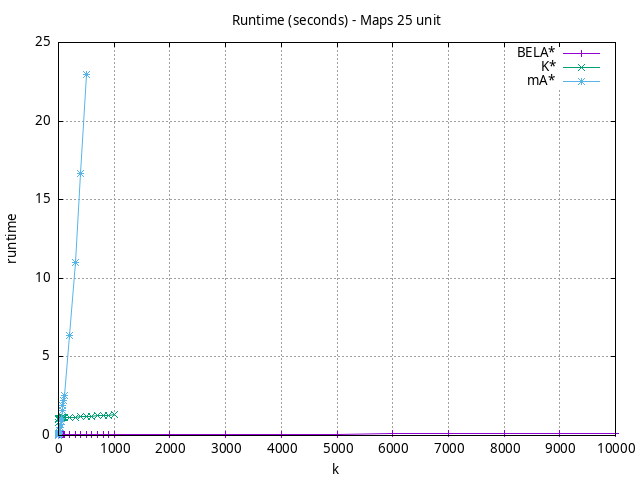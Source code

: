 #!/usr/bin/gnuplot
# -*- coding: utf-8 -*-
#
# results/maps/unit/25/random512-25.heuristic.unit.runtime.gnuplot
#
# Started on 04/07/2024 21:47:51
# Author: Carlos Linares López
set grid
set xlabel "k"
set ylabel "runtime"

set title "Runtime (seconds) - Maps 25 unit"

set terminal png enhanced font "Ariel,10"
set output 'random512-25.heuristic.unit.runtime.png'

plot "-" title "BELA*"      with linesp, "-" title "K*"      with linesp, "-" title "mA*"      with linesp

	1 0.0385829295
	2 0.039359800099999995
	3 0.0394724871
	4 0.0396523261
	5 0.039431271500000004
	6 0.039782804899999996
	7 0.039960402
	8 0.0403276246
	9 0.040039752000000005
	10 0.039428469699999996
	20 0.039173122799999995
	30 0.0390476591
	40 0.0395174156
	50 0.039730405
	60 0.0399798096
	70 0.03997770640000001
	80 0.040162501100000005
	90 0.04166091510000001
	100 0.04109482099999999
	200 0.04302261970000001
	300 0.044062021
	400 0.044881767999999995
	500 0.04575308799999999
	600 0.046477144
	700 0.046589321999999996
	800 0.04692653999999999
	900 0.04720790699999999
	1000 0.047223013999999994
	2000 0.056095623
	3000 0.06553659899999999
	4000 0.076507139
	5000 0.08664703199999998
	6000 0.09872700199999997
	7000 0.114498949
	8000 0.12716411800000002
	9000 0.14054946100000001
	10000 0.155431974
end
	1 0.09287490200000001
	2 0.8298508680000001
	3 1.0318161280000002
	4 1.0867385500000002
	5 1.09139031
	6 1.0958618599999999
	7 1.0988202800000002
	8 1.10172493
	9 1.1060173
	10 1.08871796
	20 1.0939712700000002
	30 1.09748483
	40 1.10419928
	50 1.11021171
	60 1.1134240000000002
	70 1.11793155
	80 1.12327924
	90 1.12849851
	100 1.11684191
	200 1.1421437200000002
	300 1.1703115499999999
	400 1.19351384
	500 1.2142021699999999
	600 1.2354453300000001
	700 1.25723958
	800 1.2806883400000002
	900 1.30236557
	1000 1.32489966
end
	1 0.0221824224
	2 0.0379900856
	3 0.0542596394
	4 0.0696186771
	5 0.0873651339
	6 0.103202544
	7 0.11818730699999999
	8 0.13624241199999998
	9 0.15421369199999999
	10 0.17204502500000005
	20 0.343857067
	30 0.5153633689999999
	40 0.7121701789999999
	50 0.9135806079999998
	60 1.1128622229999998
	70 1.5673811100000004
	80 1.9108931099999997
	90 2.24848262
	100 2.55274657
	200 6.354013519999999
	300 11.020881700000002
	400 16.6374351
	500 22.9479099
end
